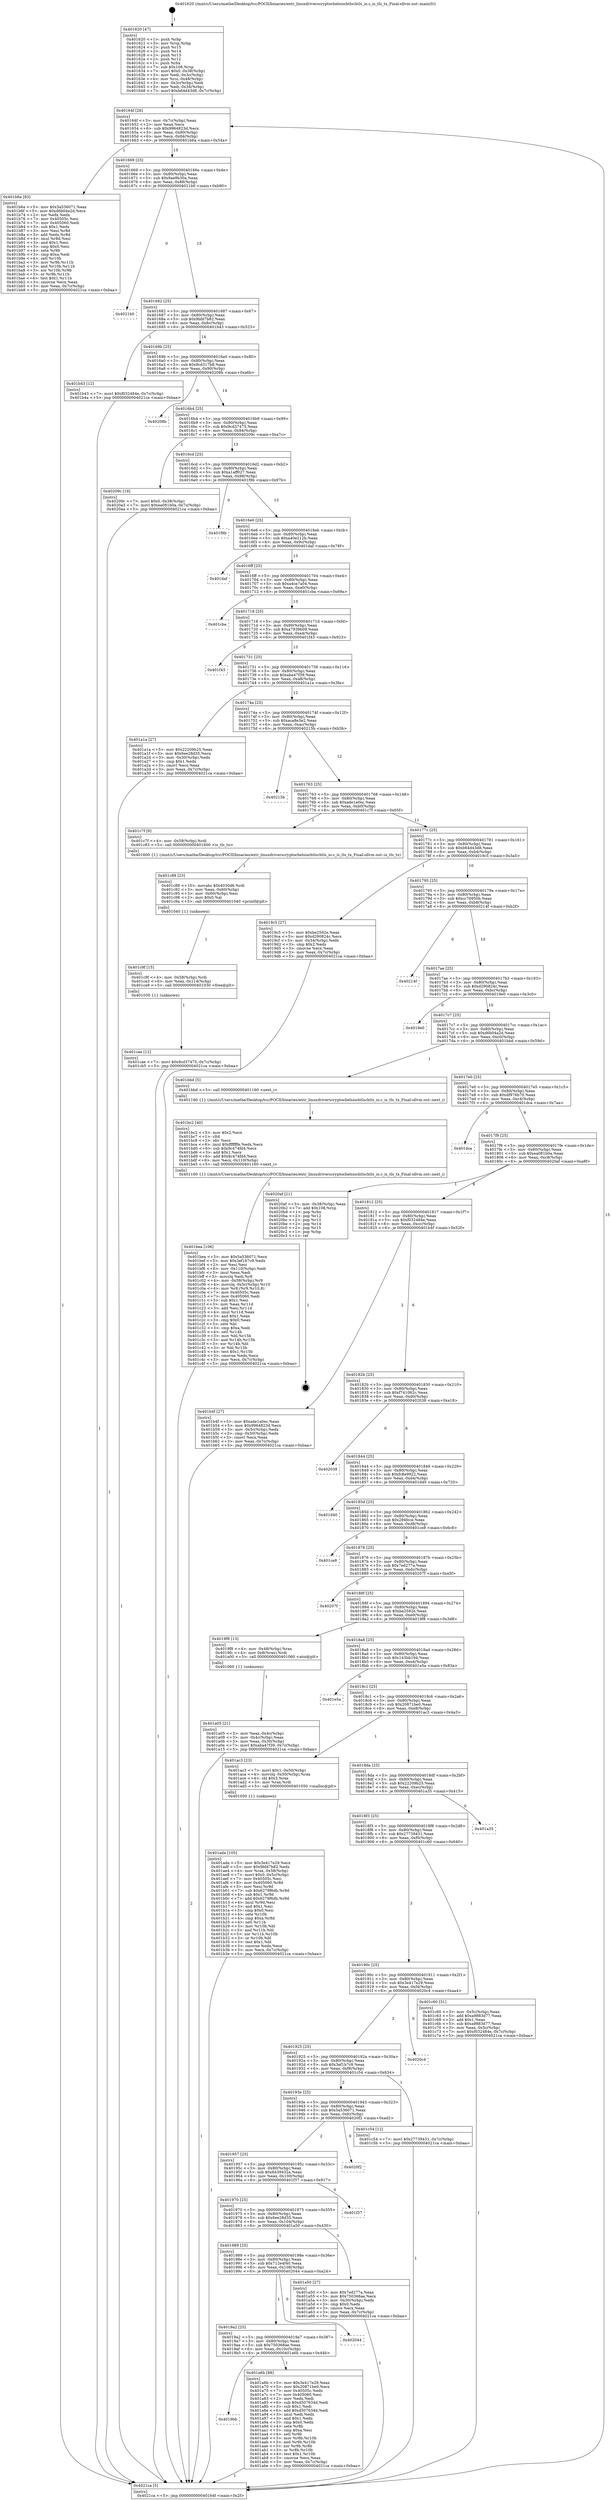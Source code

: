 digraph "0x401620" {
  label = "0x401620 (/mnt/c/Users/mathe/Desktop/tcc/POCII/binaries/extr_linuxdriverscryptochelsiochtlschtls_io.c_is_tls_tx_Final-ollvm.out::main(0))"
  labelloc = "t"
  node[shape=record]

  Entry [label="",width=0.3,height=0.3,shape=circle,fillcolor=black,style=filled]
  "0x40164f" [label="{
     0x40164f [26]\l
     | [instrs]\l
     &nbsp;&nbsp;0x40164f \<+3\>: mov -0x7c(%rbp),%eax\l
     &nbsp;&nbsp;0x401652 \<+2\>: mov %eax,%ecx\l
     &nbsp;&nbsp;0x401654 \<+6\>: sub $0x9964823d,%ecx\l
     &nbsp;&nbsp;0x40165a \<+3\>: mov %eax,-0x80(%rbp)\l
     &nbsp;&nbsp;0x40165d \<+6\>: mov %ecx,-0x84(%rbp)\l
     &nbsp;&nbsp;0x401663 \<+6\>: je 0000000000401b6a \<main+0x54a\>\l
  }"]
  "0x401b6a" [label="{
     0x401b6a [83]\l
     | [instrs]\l
     &nbsp;&nbsp;0x401b6a \<+5\>: mov $0x5a536071,%eax\l
     &nbsp;&nbsp;0x401b6f \<+5\>: mov $0xd6b04a2d,%ecx\l
     &nbsp;&nbsp;0x401b74 \<+2\>: xor %edx,%edx\l
     &nbsp;&nbsp;0x401b76 \<+7\>: mov 0x40505c,%esi\l
     &nbsp;&nbsp;0x401b7d \<+7\>: mov 0x405060,%edi\l
     &nbsp;&nbsp;0x401b84 \<+3\>: sub $0x1,%edx\l
     &nbsp;&nbsp;0x401b87 \<+3\>: mov %esi,%r8d\l
     &nbsp;&nbsp;0x401b8a \<+3\>: add %edx,%r8d\l
     &nbsp;&nbsp;0x401b8d \<+4\>: imul %r8d,%esi\l
     &nbsp;&nbsp;0x401b91 \<+3\>: and $0x1,%esi\l
     &nbsp;&nbsp;0x401b94 \<+3\>: cmp $0x0,%esi\l
     &nbsp;&nbsp;0x401b97 \<+4\>: sete %r9b\l
     &nbsp;&nbsp;0x401b9b \<+3\>: cmp $0xa,%edi\l
     &nbsp;&nbsp;0x401b9e \<+4\>: setl %r10b\l
     &nbsp;&nbsp;0x401ba2 \<+3\>: mov %r9b,%r11b\l
     &nbsp;&nbsp;0x401ba5 \<+3\>: and %r10b,%r11b\l
     &nbsp;&nbsp;0x401ba8 \<+3\>: xor %r10b,%r9b\l
     &nbsp;&nbsp;0x401bab \<+3\>: or %r9b,%r11b\l
     &nbsp;&nbsp;0x401bae \<+4\>: test $0x1,%r11b\l
     &nbsp;&nbsp;0x401bb2 \<+3\>: cmovne %ecx,%eax\l
     &nbsp;&nbsp;0x401bb5 \<+3\>: mov %eax,-0x7c(%rbp)\l
     &nbsp;&nbsp;0x401bb8 \<+5\>: jmp 00000000004021ca \<main+0xbaa\>\l
  }"]
  "0x401669" [label="{
     0x401669 [25]\l
     | [instrs]\l
     &nbsp;&nbsp;0x401669 \<+5\>: jmp 000000000040166e \<main+0x4e\>\l
     &nbsp;&nbsp;0x40166e \<+3\>: mov -0x80(%rbp),%eax\l
     &nbsp;&nbsp;0x401671 \<+5\>: sub $0x9ae9b30a,%eax\l
     &nbsp;&nbsp;0x401676 \<+6\>: mov %eax,-0x88(%rbp)\l
     &nbsp;&nbsp;0x40167c \<+6\>: je 00000000004021b0 \<main+0xb90\>\l
  }"]
  Exit [label="",width=0.3,height=0.3,shape=circle,fillcolor=black,style=filled,peripheries=2]
  "0x4021b0" [label="{
     0x4021b0\l
  }", style=dashed]
  "0x401682" [label="{
     0x401682 [25]\l
     | [instrs]\l
     &nbsp;&nbsp;0x401682 \<+5\>: jmp 0000000000401687 \<main+0x67\>\l
     &nbsp;&nbsp;0x401687 \<+3\>: mov -0x80(%rbp),%eax\l
     &nbsp;&nbsp;0x40168a \<+5\>: sub $0x9bfd7b82,%eax\l
     &nbsp;&nbsp;0x40168f \<+6\>: mov %eax,-0x8c(%rbp)\l
     &nbsp;&nbsp;0x401695 \<+6\>: je 0000000000401b43 \<main+0x523\>\l
  }"]
  "0x401cae" [label="{
     0x401cae [12]\l
     | [instrs]\l
     &nbsp;&nbsp;0x401cae \<+7\>: movl $0x9cd37475,-0x7c(%rbp)\l
     &nbsp;&nbsp;0x401cb5 \<+5\>: jmp 00000000004021ca \<main+0xbaa\>\l
  }"]
  "0x401b43" [label="{
     0x401b43 [12]\l
     | [instrs]\l
     &nbsp;&nbsp;0x401b43 \<+7\>: movl $0xf032484e,-0x7c(%rbp)\l
     &nbsp;&nbsp;0x401b4a \<+5\>: jmp 00000000004021ca \<main+0xbaa\>\l
  }"]
  "0x40169b" [label="{
     0x40169b [25]\l
     | [instrs]\l
     &nbsp;&nbsp;0x40169b \<+5\>: jmp 00000000004016a0 \<main+0x80\>\l
     &nbsp;&nbsp;0x4016a0 \<+3\>: mov -0x80(%rbp),%eax\l
     &nbsp;&nbsp;0x4016a3 \<+5\>: sub $0x9cd317b8,%eax\l
     &nbsp;&nbsp;0x4016a8 \<+6\>: mov %eax,-0x90(%rbp)\l
     &nbsp;&nbsp;0x4016ae \<+6\>: je 000000000040208b \<main+0xa6b\>\l
  }"]
  "0x401c9f" [label="{
     0x401c9f [15]\l
     | [instrs]\l
     &nbsp;&nbsp;0x401c9f \<+4\>: mov -0x58(%rbp),%rdi\l
     &nbsp;&nbsp;0x401ca3 \<+6\>: mov %eax,-0x114(%rbp)\l
     &nbsp;&nbsp;0x401ca9 \<+5\>: call 0000000000401030 \<free@plt\>\l
     | [calls]\l
     &nbsp;&nbsp;0x401030 \{1\} (unknown)\l
  }"]
  "0x40208b" [label="{
     0x40208b\l
  }", style=dashed]
  "0x4016b4" [label="{
     0x4016b4 [25]\l
     | [instrs]\l
     &nbsp;&nbsp;0x4016b4 \<+5\>: jmp 00000000004016b9 \<main+0x99\>\l
     &nbsp;&nbsp;0x4016b9 \<+3\>: mov -0x80(%rbp),%eax\l
     &nbsp;&nbsp;0x4016bc \<+5\>: sub $0x9cd37475,%eax\l
     &nbsp;&nbsp;0x4016c1 \<+6\>: mov %eax,-0x94(%rbp)\l
     &nbsp;&nbsp;0x4016c7 \<+6\>: je 000000000040209c \<main+0xa7c\>\l
  }"]
  "0x401c88" [label="{
     0x401c88 [23]\l
     | [instrs]\l
     &nbsp;&nbsp;0x401c88 \<+10\>: movabs $0x4030d6,%rdi\l
     &nbsp;&nbsp;0x401c92 \<+3\>: mov %eax,-0x60(%rbp)\l
     &nbsp;&nbsp;0x401c95 \<+3\>: mov -0x60(%rbp),%esi\l
     &nbsp;&nbsp;0x401c98 \<+2\>: mov $0x0,%al\l
     &nbsp;&nbsp;0x401c9a \<+5\>: call 0000000000401040 \<printf@plt\>\l
     | [calls]\l
     &nbsp;&nbsp;0x401040 \{1\} (unknown)\l
  }"]
  "0x40209c" [label="{
     0x40209c [19]\l
     | [instrs]\l
     &nbsp;&nbsp;0x40209c \<+7\>: movl $0x0,-0x38(%rbp)\l
     &nbsp;&nbsp;0x4020a3 \<+7\>: movl $0xea081b0a,-0x7c(%rbp)\l
     &nbsp;&nbsp;0x4020aa \<+5\>: jmp 00000000004021ca \<main+0xbaa\>\l
  }"]
  "0x4016cd" [label="{
     0x4016cd [25]\l
     | [instrs]\l
     &nbsp;&nbsp;0x4016cd \<+5\>: jmp 00000000004016d2 \<main+0xb2\>\l
     &nbsp;&nbsp;0x4016d2 \<+3\>: mov -0x80(%rbp),%eax\l
     &nbsp;&nbsp;0x4016d5 \<+5\>: sub $0xa1aff027,%eax\l
     &nbsp;&nbsp;0x4016da \<+6\>: mov %eax,-0x98(%rbp)\l
     &nbsp;&nbsp;0x4016e0 \<+6\>: je 0000000000401f9b \<main+0x97b\>\l
  }"]
  "0x401bea" [label="{
     0x401bea [106]\l
     | [instrs]\l
     &nbsp;&nbsp;0x401bea \<+5\>: mov $0x5a536071,%ecx\l
     &nbsp;&nbsp;0x401bef \<+5\>: mov $0x3ef1b7c9,%edx\l
     &nbsp;&nbsp;0x401bf4 \<+2\>: xor %esi,%esi\l
     &nbsp;&nbsp;0x401bf6 \<+6\>: mov -0x110(%rbp),%edi\l
     &nbsp;&nbsp;0x401bfc \<+3\>: imul %eax,%edi\l
     &nbsp;&nbsp;0x401bff \<+3\>: movslq %edi,%r8\l
     &nbsp;&nbsp;0x401c02 \<+4\>: mov -0x58(%rbp),%r9\l
     &nbsp;&nbsp;0x401c06 \<+4\>: movslq -0x5c(%rbp),%r10\l
     &nbsp;&nbsp;0x401c0a \<+4\>: mov %r8,(%r9,%r10,8)\l
     &nbsp;&nbsp;0x401c0e \<+7\>: mov 0x40505c,%eax\l
     &nbsp;&nbsp;0x401c15 \<+7\>: mov 0x405060,%edi\l
     &nbsp;&nbsp;0x401c1c \<+3\>: sub $0x1,%esi\l
     &nbsp;&nbsp;0x401c1f \<+3\>: mov %eax,%r11d\l
     &nbsp;&nbsp;0x401c22 \<+3\>: add %esi,%r11d\l
     &nbsp;&nbsp;0x401c25 \<+4\>: imul %r11d,%eax\l
     &nbsp;&nbsp;0x401c29 \<+3\>: and $0x1,%eax\l
     &nbsp;&nbsp;0x401c2c \<+3\>: cmp $0x0,%eax\l
     &nbsp;&nbsp;0x401c2f \<+3\>: sete %bl\l
     &nbsp;&nbsp;0x401c32 \<+3\>: cmp $0xa,%edi\l
     &nbsp;&nbsp;0x401c35 \<+4\>: setl %r14b\l
     &nbsp;&nbsp;0x401c39 \<+3\>: mov %bl,%r15b\l
     &nbsp;&nbsp;0x401c3c \<+3\>: and %r14b,%r15b\l
     &nbsp;&nbsp;0x401c3f \<+3\>: xor %r14b,%bl\l
     &nbsp;&nbsp;0x401c42 \<+3\>: or %bl,%r15b\l
     &nbsp;&nbsp;0x401c45 \<+4\>: test $0x1,%r15b\l
     &nbsp;&nbsp;0x401c49 \<+3\>: cmovne %edx,%ecx\l
     &nbsp;&nbsp;0x401c4c \<+3\>: mov %ecx,-0x7c(%rbp)\l
     &nbsp;&nbsp;0x401c4f \<+5\>: jmp 00000000004021ca \<main+0xbaa\>\l
  }"]
  "0x401f9b" [label="{
     0x401f9b\l
  }", style=dashed]
  "0x4016e6" [label="{
     0x4016e6 [25]\l
     | [instrs]\l
     &nbsp;&nbsp;0x4016e6 \<+5\>: jmp 00000000004016eb \<main+0xcb\>\l
     &nbsp;&nbsp;0x4016eb \<+3\>: mov -0x80(%rbp),%eax\l
     &nbsp;&nbsp;0x4016ee \<+5\>: sub $0xa40e212b,%eax\l
     &nbsp;&nbsp;0x4016f3 \<+6\>: mov %eax,-0x9c(%rbp)\l
     &nbsp;&nbsp;0x4016f9 \<+6\>: je 0000000000401daf \<main+0x78f\>\l
  }"]
  "0x401bc2" [label="{
     0x401bc2 [40]\l
     | [instrs]\l
     &nbsp;&nbsp;0x401bc2 \<+5\>: mov $0x2,%ecx\l
     &nbsp;&nbsp;0x401bc7 \<+1\>: cltd\l
     &nbsp;&nbsp;0x401bc8 \<+2\>: idiv %ecx\l
     &nbsp;&nbsp;0x401bca \<+6\>: imul $0xfffffffe,%edx,%ecx\l
     &nbsp;&nbsp;0x401bd0 \<+6\>: sub $0x8c474fd4,%ecx\l
     &nbsp;&nbsp;0x401bd6 \<+3\>: add $0x1,%ecx\l
     &nbsp;&nbsp;0x401bd9 \<+6\>: add $0x8c474fd4,%ecx\l
     &nbsp;&nbsp;0x401bdf \<+6\>: mov %ecx,-0x110(%rbp)\l
     &nbsp;&nbsp;0x401be5 \<+5\>: call 0000000000401160 \<next_i\>\l
     | [calls]\l
     &nbsp;&nbsp;0x401160 \{1\} (/mnt/c/Users/mathe/Desktop/tcc/POCII/binaries/extr_linuxdriverscryptochelsiochtlschtls_io.c_is_tls_tx_Final-ollvm.out::next_i)\l
  }"]
  "0x401daf" [label="{
     0x401daf\l
  }", style=dashed]
  "0x4016ff" [label="{
     0x4016ff [25]\l
     | [instrs]\l
     &nbsp;&nbsp;0x4016ff \<+5\>: jmp 0000000000401704 \<main+0xe4\>\l
     &nbsp;&nbsp;0x401704 \<+3\>: mov -0x80(%rbp),%eax\l
     &nbsp;&nbsp;0x401707 \<+5\>: sub $0xa4ce7a04,%eax\l
     &nbsp;&nbsp;0x40170c \<+6\>: mov %eax,-0xa0(%rbp)\l
     &nbsp;&nbsp;0x401712 \<+6\>: je 0000000000401cba \<main+0x69a\>\l
  }"]
  "0x401ada" [label="{
     0x401ada [105]\l
     | [instrs]\l
     &nbsp;&nbsp;0x401ada \<+5\>: mov $0x3e417e29,%ecx\l
     &nbsp;&nbsp;0x401adf \<+5\>: mov $0x9bfd7b82,%edx\l
     &nbsp;&nbsp;0x401ae4 \<+4\>: mov %rax,-0x58(%rbp)\l
     &nbsp;&nbsp;0x401ae8 \<+7\>: movl $0x0,-0x5c(%rbp)\l
     &nbsp;&nbsp;0x401aef \<+7\>: mov 0x40505c,%esi\l
     &nbsp;&nbsp;0x401af6 \<+8\>: mov 0x405060,%r8d\l
     &nbsp;&nbsp;0x401afe \<+3\>: mov %esi,%r9d\l
     &nbsp;&nbsp;0x401b01 \<+7\>: sub $0x6279f6db,%r9d\l
     &nbsp;&nbsp;0x401b08 \<+4\>: sub $0x1,%r9d\l
     &nbsp;&nbsp;0x401b0c \<+7\>: add $0x6279f6db,%r9d\l
     &nbsp;&nbsp;0x401b13 \<+4\>: imul %r9d,%esi\l
     &nbsp;&nbsp;0x401b17 \<+3\>: and $0x1,%esi\l
     &nbsp;&nbsp;0x401b1a \<+3\>: cmp $0x0,%esi\l
     &nbsp;&nbsp;0x401b1d \<+4\>: sete %r10b\l
     &nbsp;&nbsp;0x401b21 \<+4\>: cmp $0xa,%r8d\l
     &nbsp;&nbsp;0x401b25 \<+4\>: setl %r11b\l
     &nbsp;&nbsp;0x401b29 \<+3\>: mov %r10b,%bl\l
     &nbsp;&nbsp;0x401b2c \<+3\>: and %r11b,%bl\l
     &nbsp;&nbsp;0x401b2f \<+3\>: xor %r11b,%r10b\l
     &nbsp;&nbsp;0x401b32 \<+3\>: or %r10b,%bl\l
     &nbsp;&nbsp;0x401b35 \<+3\>: test $0x1,%bl\l
     &nbsp;&nbsp;0x401b38 \<+3\>: cmovne %edx,%ecx\l
     &nbsp;&nbsp;0x401b3b \<+3\>: mov %ecx,-0x7c(%rbp)\l
     &nbsp;&nbsp;0x401b3e \<+5\>: jmp 00000000004021ca \<main+0xbaa\>\l
  }"]
  "0x401cba" [label="{
     0x401cba\l
  }", style=dashed]
  "0x401718" [label="{
     0x401718 [25]\l
     | [instrs]\l
     &nbsp;&nbsp;0x401718 \<+5\>: jmp 000000000040171d \<main+0xfd\>\l
     &nbsp;&nbsp;0x40171d \<+3\>: mov -0x80(%rbp),%eax\l
     &nbsp;&nbsp;0x401720 \<+5\>: sub $0xa7939b09,%eax\l
     &nbsp;&nbsp;0x401725 \<+6\>: mov %eax,-0xa4(%rbp)\l
     &nbsp;&nbsp;0x40172b \<+6\>: je 0000000000401f43 \<main+0x923\>\l
  }"]
  "0x4019bb" [label="{
     0x4019bb\l
  }", style=dashed]
  "0x401f43" [label="{
     0x401f43\l
  }", style=dashed]
  "0x401731" [label="{
     0x401731 [25]\l
     | [instrs]\l
     &nbsp;&nbsp;0x401731 \<+5\>: jmp 0000000000401736 \<main+0x116\>\l
     &nbsp;&nbsp;0x401736 \<+3\>: mov -0x80(%rbp),%eax\l
     &nbsp;&nbsp;0x401739 \<+5\>: sub $0xaba47f39,%eax\l
     &nbsp;&nbsp;0x40173e \<+6\>: mov %eax,-0xa8(%rbp)\l
     &nbsp;&nbsp;0x401744 \<+6\>: je 0000000000401a1a \<main+0x3fa\>\l
  }"]
  "0x401a6b" [label="{
     0x401a6b [88]\l
     | [instrs]\l
     &nbsp;&nbsp;0x401a6b \<+5\>: mov $0x3e417e29,%eax\l
     &nbsp;&nbsp;0x401a70 \<+5\>: mov $0x20871be0,%ecx\l
     &nbsp;&nbsp;0x401a75 \<+7\>: mov 0x40505c,%edx\l
     &nbsp;&nbsp;0x401a7c \<+7\>: mov 0x405060,%esi\l
     &nbsp;&nbsp;0x401a83 \<+2\>: mov %edx,%edi\l
     &nbsp;&nbsp;0x401a85 \<+6\>: sub $0xd507634d,%edi\l
     &nbsp;&nbsp;0x401a8b \<+3\>: sub $0x1,%edi\l
     &nbsp;&nbsp;0x401a8e \<+6\>: add $0xd507634d,%edi\l
     &nbsp;&nbsp;0x401a94 \<+3\>: imul %edi,%edx\l
     &nbsp;&nbsp;0x401a97 \<+3\>: and $0x1,%edx\l
     &nbsp;&nbsp;0x401a9a \<+3\>: cmp $0x0,%edx\l
     &nbsp;&nbsp;0x401a9d \<+4\>: sete %r8b\l
     &nbsp;&nbsp;0x401aa1 \<+3\>: cmp $0xa,%esi\l
     &nbsp;&nbsp;0x401aa4 \<+4\>: setl %r9b\l
     &nbsp;&nbsp;0x401aa8 \<+3\>: mov %r8b,%r10b\l
     &nbsp;&nbsp;0x401aab \<+3\>: and %r9b,%r10b\l
     &nbsp;&nbsp;0x401aae \<+3\>: xor %r9b,%r8b\l
     &nbsp;&nbsp;0x401ab1 \<+3\>: or %r8b,%r10b\l
     &nbsp;&nbsp;0x401ab4 \<+4\>: test $0x1,%r10b\l
     &nbsp;&nbsp;0x401ab8 \<+3\>: cmovne %ecx,%eax\l
     &nbsp;&nbsp;0x401abb \<+3\>: mov %eax,-0x7c(%rbp)\l
     &nbsp;&nbsp;0x401abe \<+5\>: jmp 00000000004021ca \<main+0xbaa\>\l
  }"]
  "0x401a1a" [label="{
     0x401a1a [27]\l
     | [instrs]\l
     &nbsp;&nbsp;0x401a1a \<+5\>: mov $0x22209b25,%eax\l
     &nbsp;&nbsp;0x401a1f \<+5\>: mov $0x6ee28d35,%ecx\l
     &nbsp;&nbsp;0x401a24 \<+3\>: mov -0x30(%rbp),%edx\l
     &nbsp;&nbsp;0x401a27 \<+3\>: cmp $0x1,%edx\l
     &nbsp;&nbsp;0x401a2a \<+3\>: cmovl %ecx,%eax\l
     &nbsp;&nbsp;0x401a2d \<+3\>: mov %eax,-0x7c(%rbp)\l
     &nbsp;&nbsp;0x401a30 \<+5\>: jmp 00000000004021ca \<main+0xbaa\>\l
  }"]
  "0x40174a" [label="{
     0x40174a [25]\l
     | [instrs]\l
     &nbsp;&nbsp;0x40174a \<+5\>: jmp 000000000040174f \<main+0x12f\>\l
     &nbsp;&nbsp;0x40174f \<+3\>: mov -0x80(%rbp),%eax\l
     &nbsp;&nbsp;0x401752 \<+5\>: sub $0xaca8e3e2,%eax\l
     &nbsp;&nbsp;0x401757 \<+6\>: mov %eax,-0xac(%rbp)\l
     &nbsp;&nbsp;0x40175d \<+6\>: je 000000000040215b \<main+0xb3b\>\l
  }"]
  "0x4019a2" [label="{
     0x4019a2 [25]\l
     | [instrs]\l
     &nbsp;&nbsp;0x4019a2 \<+5\>: jmp 00000000004019a7 \<main+0x387\>\l
     &nbsp;&nbsp;0x4019a7 \<+3\>: mov -0x80(%rbp),%eax\l
     &nbsp;&nbsp;0x4019aa \<+5\>: sub $0x750368ae,%eax\l
     &nbsp;&nbsp;0x4019af \<+6\>: mov %eax,-0x10c(%rbp)\l
     &nbsp;&nbsp;0x4019b5 \<+6\>: je 0000000000401a6b \<main+0x44b\>\l
  }"]
  "0x40215b" [label="{
     0x40215b\l
  }", style=dashed]
  "0x401763" [label="{
     0x401763 [25]\l
     | [instrs]\l
     &nbsp;&nbsp;0x401763 \<+5\>: jmp 0000000000401768 \<main+0x148\>\l
     &nbsp;&nbsp;0x401768 \<+3\>: mov -0x80(%rbp),%eax\l
     &nbsp;&nbsp;0x40176b \<+5\>: sub $0xade1a0ec,%eax\l
     &nbsp;&nbsp;0x401770 \<+6\>: mov %eax,-0xb0(%rbp)\l
     &nbsp;&nbsp;0x401776 \<+6\>: je 0000000000401c7f \<main+0x65f\>\l
  }"]
  "0x402044" [label="{
     0x402044\l
  }", style=dashed]
  "0x401c7f" [label="{
     0x401c7f [9]\l
     | [instrs]\l
     &nbsp;&nbsp;0x401c7f \<+4\>: mov -0x58(%rbp),%rdi\l
     &nbsp;&nbsp;0x401c83 \<+5\>: call 0000000000401600 \<is_tls_tx\>\l
     | [calls]\l
     &nbsp;&nbsp;0x401600 \{1\} (/mnt/c/Users/mathe/Desktop/tcc/POCII/binaries/extr_linuxdriverscryptochelsiochtlschtls_io.c_is_tls_tx_Final-ollvm.out::is_tls_tx)\l
  }"]
  "0x40177c" [label="{
     0x40177c [25]\l
     | [instrs]\l
     &nbsp;&nbsp;0x40177c \<+5\>: jmp 0000000000401781 \<main+0x161\>\l
     &nbsp;&nbsp;0x401781 \<+3\>: mov -0x80(%rbp),%eax\l
     &nbsp;&nbsp;0x401784 \<+5\>: sub $0xb64d43d8,%eax\l
     &nbsp;&nbsp;0x401789 \<+6\>: mov %eax,-0xb4(%rbp)\l
     &nbsp;&nbsp;0x40178f \<+6\>: je 00000000004019c5 \<main+0x3a5\>\l
  }"]
  "0x401989" [label="{
     0x401989 [25]\l
     | [instrs]\l
     &nbsp;&nbsp;0x401989 \<+5\>: jmp 000000000040198e \<main+0x36e\>\l
     &nbsp;&nbsp;0x40198e \<+3\>: mov -0x80(%rbp),%eax\l
     &nbsp;&nbsp;0x401991 \<+5\>: sub $0x712e4f40,%eax\l
     &nbsp;&nbsp;0x401996 \<+6\>: mov %eax,-0x108(%rbp)\l
     &nbsp;&nbsp;0x40199c \<+6\>: je 0000000000402044 \<main+0xa24\>\l
  }"]
  "0x4019c5" [label="{
     0x4019c5 [27]\l
     | [instrs]\l
     &nbsp;&nbsp;0x4019c5 \<+5\>: mov $0xbe2592e,%eax\l
     &nbsp;&nbsp;0x4019ca \<+5\>: mov $0xd290824c,%ecx\l
     &nbsp;&nbsp;0x4019cf \<+3\>: mov -0x34(%rbp),%edx\l
     &nbsp;&nbsp;0x4019d2 \<+3\>: cmp $0x2,%edx\l
     &nbsp;&nbsp;0x4019d5 \<+3\>: cmovne %ecx,%eax\l
     &nbsp;&nbsp;0x4019d8 \<+3\>: mov %eax,-0x7c(%rbp)\l
     &nbsp;&nbsp;0x4019db \<+5\>: jmp 00000000004021ca \<main+0xbaa\>\l
  }"]
  "0x401795" [label="{
     0x401795 [25]\l
     | [instrs]\l
     &nbsp;&nbsp;0x401795 \<+5\>: jmp 000000000040179a \<main+0x17a\>\l
     &nbsp;&nbsp;0x40179a \<+3\>: mov -0x80(%rbp),%eax\l
     &nbsp;&nbsp;0x40179d \<+5\>: sub $0xcc76950b,%eax\l
     &nbsp;&nbsp;0x4017a2 \<+6\>: mov %eax,-0xb8(%rbp)\l
     &nbsp;&nbsp;0x4017a8 \<+6\>: je 000000000040214f \<main+0xb2f\>\l
  }"]
  "0x4021ca" [label="{
     0x4021ca [5]\l
     | [instrs]\l
     &nbsp;&nbsp;0x4021ca \<+5\>: jmp 000000000040164f \<main+0x2f\>\l
  }"]
  "0x401620" [label="{
     0x401620 [47]\l
     | [instrs]\l
     &nbsp;&nbsp;0x401620 \<+1\>: push %rbp\l
     &nbsp;&nbsp;0x401621 \<+3\>: mov %rsp,%rbp\l
     &nbsp;&nbsp;0x401624 \<+2\>: push %r15\l
     &nbsp;&nbsp;0x401626 \<+2\>: push %r14\l
     &nbsp;&nbsp;0x401628 \<+2\>: push %r13\l
     &nbsp;&nbsp;0x40162a \<+2\>: push %r12\l
     &nbsp;&nbsp;0x40162c \<+1\>: push %rbx\l
     &nbsp;&nbsp;0x40162d \<+7\>: sub $0x108,%rsp\l
     &nbsp;&nbsp;0x401634 \<+7\>: movl $0x0,-0x38(%rbp)\l
     &nbsp;&nbsp;0x40163b \<+3\>: mov %edi,-0x3c(%rbp)\l
     &nbsp;&nbsp;0x40163e \<+4\>: mov %rsi,-0x48(%rbp)\l
     &nbsp;&nbsp;0x401642 \<+3\>: mov -0x3c(%rbp),%edi\l
     &nbsp;&nbsp;0x401645 \<+3\>: mov %edi,-0x34(%rbp)\l
     &nbsp;&nbsp;0x401648 \<+7\>: movl $0xb64d43d8,-0x7c(%rbp)\l
  }"]
  "0x401a50" [label="{
     0x401a50 [27]\l
     | [instrs]\l
     &nbsp;&nbsp;0x401a50 \<+5\>: mov $0x7ed277a,%eax\l
     &nbsp;&nbsp;0x401a55 \<+5\>: mov $0x750368ae,%ecx\l
     &nbsp;&nbsp;0x401a5a \<+3\>: mov -0x30(%rbp),%edx\l
     &nbsp;&nbsp;0x401a5d \<+3\>: cmp $0x0,%edx\l
     &nbsp;&nbsp;0x401a60 \<+3\>: cmove %ecx,%eax\l
     &nbsp;&nbsp;0x401a63 \<+3\>: mov %eax,-0x7c(%rbp)\l
     &nbsp;&nbsp;0x401a66 \<+5\>: jmp 00000000004021ca \<main+0xbaa\>\l
  }"]
  "0x40214f" [label="{
     0x40214f\l
  }", style=dashed]
  "0x4017ae" [label="{
     0x4017ae [25]\l
     | [instrs]\l
     &nbsp;&nbsp;0x4017ae \<+5\>: jmp 00000000004017b3 \<main+0x193\>\l
     &nbsp;&nbsp;0x4017b3 \<+3\>: mov -0x80(%rbp),%eax\l
     &nbsp;&nbsp;0x4017b6 \<+5\>: sub $0xd290824c,%eax\l
     &nbsp;&nbsp;0x4017bb \<+6\>: mov %eax,-0xbc(%rbp)\l
     &nbsp;&nbsp;0x4017c1 \<+6\>: je 00000000004019e0 \<main+0x3c0\>\l
  }"]
  "0x401970" [label="{
     0x401970 [25]\l
     | [instrs]\l
     &nbsp;&nbsp;0x401970 \<+5\>: jmp 0000000000401975 \<main+0x355\>\l
     &nbsp;&nbsp;0x401975 \<+3\>: mov -0x80(%rbp),%eax\l
     &nbsp;&nbsp;0x401978 \<+5\>: sub $0x6ee28d35,%eax\l
     &nbsp;&nbsp;0x40197d \<+6\>: mov %eax,-0x104(%rbp)\l
     &nbsp;&nbsp;0x401983 \<+6\>: je 0000000000401a50 \<main+0x430\>\l
  }"]
  "0x4019e0" [label="{
     0x4019e0\l
  }", style=dashed]
  "0x4017c7" [label="{
     0x4017c7 [25]\l
     | [instrs]\l
     &nbsp;&nbsp;0x4017c7 \<+5\>: jmp 00000000004017cc \<main+0x1ac\>\l
     &nbsp;&nbsp;0x4017cc \<+3\>: mov -0x80(%rbp),%eax\l
     &nbsp;&nbsp;0x4017cf \<+5\>: sub $0xd6b04a2d,%eax\l
     &nbsp;&nbsp;0x4017d4 \<+6\>: mov %eax,-0xc0(%rbp)\l
     &nbsp;&nbsp;0x4017da \<+6\>: je 0000000000401bbd \<main+0x59d\>\l
  }"]
  "0x401f37" [label="{
     0x401f37\l
  }", style=dashed]
  "0x401bbd" [label="{
     0x401bbd [5]\l
     | [instrs]\l
     &nbsp;&nbsp;0x401bbd \<+5\>: call 0000000000401160 \<next_i\>\l
     | [calls]\l
     &nbsp;&nbsp;0x401160 \{1\} (/mnt/c/Users/mathe/Desktop/tcc/POCII/binaries/extr_linuxdriverscryptochelsiochtlschtls_io.c_is_tls_tx_Final-ollvm.out::next_i)\l
  }"]
  "0x4017e0" [label="{
     0x4017e0 [25]\l
     | [instrs]\l
     &nbsp;&nbsp;0x4017e0 \<+5\>: jmp 00000000004017e5 \<main+0x1c5\>\l
     &nbsp;&nbsp;0x4017e5 \<+3\>: mov -0x80(%rbp),%eax\l
     &nbsp;&nbsp;0x4017e8 \<+5\>: sub $0xdf976b70,%eax\l
     &nbsp;&nbsp;0x4017ed \<+6\>: mov %eax,-0xc4(%rbp)\l
     &nbsp;&nbsp;0x4017f3 \<+6\>: je 0000000000401dca \<main+0x7aa\>\l
  }"]
  "0x401957" [label="{
     0x401957 [25]\l
     | [instrs]\l
     &nbsp;&nbsp;0x401957 \<+5\>: jmp 000000000040195c \<main+0x33c\>\l
     &nbsp;&nbsp;0x40195c \<+3\>: mov -0x80(%rbp),%eax\l
     &nbsp;&nbsp;0x40195f \<+5\>: sub $0x6439432a,%eax\l
     &nbsp;&nbsp;0x401964 \<+6\>: mov %eax,-0x100(%rbp)\l
     &nbsp;&nbsp;0x40196a \<+6\>: je 0000000000401f37 \<main+0x917\>\l
  }"]
  "0x401dca" [label="{
     0x401dca\l
  }", style=dashed]
  "0x4017f9" [label="{
     0x4017f9 [25]\l
     | [instrs]\l
     &nbsp;&nbsp;0x4017f9 \<+5\>: jmp 00000000004017fe \<main+0x1de\>\l
     &nbsp;&nbsp;0x4017fe \<+3\>: mov -0x80(%rbp),%eax\l
     &nbsp;&nbsp;0x401801 \<+5\>: sub $0xea081b0a,%eax\l
     &nbsp;&nbsp;0x401806 \<+6\>: mov %eax,-0xc8(%rbp)\l
     &nbsp;&nbsp;0x40180c \<+6\>: je 00000000004020af \<main+0xa8f\>\l
  }"]
  "0x4020f2" [label="{
     0x4020f2\l
  }", style=dashed]
  "0x4020af" [label="{
     0x4020af [21]\l
     | [instrs]\l
     &nbsp;&nbsp;0x4020af \<+3\>: mov -0x38(%rbp),%eax\l
     &nbsp;&nbsp;0x4020b2 \<+7\>: add $0x108,%rsp\l
     &nbsp;&nbsp;0x4020b9 \<+1\>: pop %rbx\l
     &nbsp;&nbsp;0x4020ba \<+2\>: pop %r12\l
     &nbsp;&nbsp;0x4020bc \<+2\>: pop %r13\l
     &nbsp;&nbsp;0x4020be \<+2\>: pop %r14\l
     &nbsp;&nbsp;0x4020c0 \<+2\>: pop %r15\l
     &nbsp;&nbsp;0x4020c2 \<+1\>: pop %rbp\l
     &nbsp;&nbsp;0x4020c3 \<+1\>: ret\l
  }"]
  "0x401812" [label="{
     0x401812 [25]\l
     | [instrs]\l
     &nbsp;&nbsp;0x401812 \<+5\>: jmp 0000000000401817 \<main+0x1f7\>\l
     &nbsp;&nbsp;0x401817 \<+3\>: mov -0x80(%rbp),%eax\l
     &nbsp;&nbsp;0x40181a \<+5\>: sub $0xf032484e,%eax\l
     &nbsp;&nbsp;0x40181f \<+6\>: mov %eax,-0xcc(%rbp)\l
     &nbsp;&nbsp;0x401825 \<+6\>: je 0000000000401b4f \<main+0x52f\>\l
  }"]
  "0x40193e" [label="{
     0x40193e [25]\l
     | [instrs]\l
     &nbsp;&nbsp;0x40193e \<+5\>: jmp 0000000000401943 \<main+0x323\>\l
     &nbsp;&nbsp;0x401943 \<+3\>: mov -0x80(%rbp),%eax\l
     &nbsp;&nbsp;0x401946 \<+5\>: sub $0x5a536071,%eax\l
     &nbsp;&nbsp;0x40194b \<+6\>: mov %eax,-0xfc(%rbp)\l
     &nbsp;&nbsp;0x401951 \<+6\>: je 00000000004020f2 \<main+0xad2\>\l
  }"]
  "0x401b4f" [label="{
     0x401b4f [27]\l
     | [instrs]\l
     &nbsp;&nbsp;0x401b4f \<+5\>: mov $0xade1a0ec,%eax\l
     &nbsp;&nbsp;0x401b54 \<+5\>: mov $0x9964823d,%ecx\l
     &nbsp;&nbsp;0x401b59 \<+3\>: mov -0x5c(%rbp),%edx\l
     &nbsp;&nbsp;0x401b5c \<+3\>: cmp -0x50(%rbp),%edx\l
     &nbsp;&nbsp;0x401b5f \<+3\>: cmovl %ecx,%eax\l
     &nbsp;&nbsp;0x401b62 \<+3\>: mov %eax,-0x7c(%rbp)\l
     &nbsp;&nbsp;0x401b65 \<+5\>: jmp 00000000004021ca \<main+0xbaa\>\l
  }"]
  "0x40182b" [label="{
     0x40182b [25]\l
     | [instrs]\l
     &nbsp;&nbsp;0x40182b \<+5\>: jmp 0000000000401830 \<main+0x210\>\l
     &nbsp;&nbsp;0x401830 \<+3\>: mov -0x80(%rbp),%eax\l
     &nbsp;&nbsp;0x401833 \<+5\>: sub $0xf741062c,%eax\l
     &nbsp;&nbsp;0x401838 \<+6\>: mov %eax,-0xd0(%rbp)\l
     &nbsp;&nbsp;0x40183e \<+6\>: je 0000000000402038 \<main+0xa18\>\l
  }"]
  "0x401c54" [label="{
     0x401c54 [12]\l
     | [instrs]\l
     &nbsp;&nbsp;0x401c54 \<+7\>: movl $0x27739431,-0x7c(%rbp)\l
     &nbsp;&nbsp;0x401c5b \<+5\>: jmp 00000000004021ca \<main+0xbaa\>\l
  }"]
  "0x402038" [label="{
     0x402038\l
  }", style=dashed]
  "0x401844" [label="{
     0x401844 [25]\l
     | [instrs]\l
     &nbsp;&nbsp;0x401844 \<+5\>: jmp 0000000000401849 \<main+0x229\>\l
     &nbsp;&nbsp;0x401849 \<+3\>: mov -0x80(%rbp),%eax\l
     &nbsp;&nbsp;0x40184c \<+5\>: sub $0xfc8e9922,%eax\l
     &nbsp;&nbsp;0x401851 \<+6\>: mov %eax,-0xd4(%rbp)\l
     &nbsp;&nbsp;0x401857 \<+6\>: je 0000000000401d40 \<main+0x720\>\l
  }"]
  "0x401925" [label="{
     0x401925 [25]\l
     | [instrs]\l
     &nbsp;&nbsp;0x401925 \<+5\>: jmp 000000000040192a \<main+0x30a\>\l
     &nbsp;&nbsp;0x40192a \<+3\>: mov -0x80(%rbp),%eax\l
     &nbsp;&nbsp;0x40192d \<+5\>: sub $0x3ef1b7c9,%eax\l
     &nbsp;&nbsp;0x401932 \<+6\>: mov %eax,-0xf8(%rbp)\l
     &nbsp;&nbsp;0x401938 \<+6\>: je 0000000000401c54 \<main+0x634\>\l
  }"]
  "0x401d40" [label="{
     0x401d40\l
  }", style=dashed]
  "0x40185d" [label="{
     0x40185d [25]\l
     | [instrs]\l
     &nbsp;&nbsp;0x40185d \<+5\>: jmp 0000000000401862 \<main+0x242\>\l
     &nbsp;&nbsp;0x401862 \<+3\>: mov -0x80(%rbp),%eax\l
     &nbsp;&nbsp;0x401865 \<+5\>: sub $0x294fcce,%eax\l
     &nbsp;&nbsp;0x40186a \<+6\>: mov %eax,-0xd8(%rbp)\l
     &nbsp;&nbsp;0x401870 \<+6\>: je 0000000000401ce8 \<main+0x6c8\>\l
  }"]
  "0x4020c4" [label="{
     0x4020c4\l
  }", style=dashed]
  "0x401ce8" [label="{
     0x401ce8\l
  }", style=dashed]
  "0x401876" [label="{
     0x401876 [25]\l
     | [instrs]\l
     &nbsp;&nbsp;0x401876 \<+5\>: jmp 000000000040187b \<main+0x25b\>\l
     &nbsp;&nbsp;0x40187b \<+3\>: mov -0x80(%rbp),%eax\l
     &nbsp;&nbsp;0x40187e \<+5\>: sub $0x7ed277a,%eax\l
     &nbsp;&nbsp;0x401883 \<+6\>: mov %eax,-0xdc(%rbp)\l
     &nbsp;&nbsp;0x401889 \<+6\>: je 000000000040207f \<main+0xa5f\>\l
  }"]
  "0x40190c" [label="{
     0x40190c [25]\l
     | [instrs]\l
     &nbsp;&nbsp;0x40190c \<+5\>: jmp 0000000000401911 \<main+0x2f1\>\l
     &nbsp;&nbsp;0x401911 \<+3\>: mov -0x80(%rbp),%eax\l
     &nbsp;&nbsp;0x401914 \<+5\>: sub $0x3e417e29,%eax\l
     &nbsp;&nbsp;0x401919 \<+6\>: mov %eax,-0xf4(%rbp)\l
     &nbsp;&nbsp;0x40191f \<+6\>: je 00000000004020c4 \<main+0xaa4\>\l
  }"]
  "0x40207f" [label="{
     0x40207f\l
  }", style=dashed]
  "0x40188f" [label="{
     0x40188f [25]\l
     | [instrs]\l
     &nbsp;&nbsp;0x40188f \<+5\>: jmp 0000000000401894 \<main+0x274\>\l
     &nbsp;&nbsp;0x401894 \<+3\>: mov -0x80(%rbp),%eax\l
     &nbsp;&nbsp;0x401897 \<+5\>: sub $0xbe2592e,%eax\l
     &nbsp;&nbsp;0x40189c \<+6\>: mov %eax,-0xe0(%rbp)\l
     &nbsp;&nbsp;0x4018a2 \<+6\>: je 00000000004019f8 \<main+0x3d8\>\l
  }"]
  "0x401c60" [label="{
     0x401c60 [31]\l
     | [instrs]\l
     &nbsp;&nbsp;0x401c60 \<+3\>: mov -0x5c(%rbp),%eax\l
     &nbsp;&nbsp;0x401c63 \<+5\>: add $0xa9883d77,%eax\l
     &nbsp;&nbsp;0x401c68 \<+3\>: add $0x1,%eax\l
     &nbsp;&nbsp;0x401c6b \<+5\>: sub $0xa9883d77,%eax\l
     &nbsp;&nbsp;0x401c70 \<+3\>: mov %eax,-0x5c(%rbp)\l
     &nbsp;&nbsp;0x401c73 \<+7\>: movl $0xf032484e,-0x7c(%rbp)\l
     &nbsp;&nbsp;0x401c7a \<+5\>: jmp 00000000004021ca \<main+0xbaa\>\l
  }"]
  "0x4019f8" [label="{
     0x4019f8 [13]\l
     | [instrs]\l
     &nbsp;&nbsp;0x4019f8 \<+4\>: mov -0x48(%rbp),%rax\l
     &nbsp;&nbsp;0x4019fc \<+4\>: mov 0x8(%rax),%rdi\l
     &nbsp;&nbsp;0x401a00 \<+5\>: call 0000000000401060 \<atoi@plt\>\l
     | [calls]\l
     &nbsp;&nbsp;0x401060 \{1\} (unknown)\l
  }"]
  "0x4018a8" [label="{
     0x4018a8 [25]\l
     | [instrs]\l
     &nbsp;&nbsp;0x4018a8 \<+5\>: jmp 00000000004018ad \<main+0x28d\>\l
     &nbsp;&nbsp;0x4018ad \<+3\>: mov -0x80(%rbp),%eax\l
     &nbsp;&nbsp;0x4018b0 \<+5\>: sub $0x143bb194,%eax\l
     &nbsp;&nbsp;0x4018b5 \<+6\>: mov %eax,-0xe4(%rbp)\l
     &nbsp;&nbsp;0x4018bb \<+6\>: je 0000000000401e5a \<main+0x83a\>\l
  }"]
  "0x401a05" [label="{
     0x401a05 [21]\l
     | [instrs]\l
     &nbsp;&nbsp;0x401a05 \<+3\>: mov %eax,-0x4c(%rbp)\l
     &nbsp;&nbsp;0x401a08 \<+3\>: mov -0x4c(%rbp),%eax\l
     &nbsp;&nbsp;0x401a0b \<+3\>: mov %eax,-0x30(%rbp)\l
     &nbsp;&nbsp;0x401a0e \<+7\>: movl $0xaba47f39,-0x7c(%rbp)\l
     &nbsp;&nbsp;0x401a15 \<+5\>: jmp 00000000004021ca \<main+0xbaa\>\l
  }"]
  "0x4018f3" [label="{
     0x4018f3 [25]\l
     | [instrs]\l
     &nbsp;&nbsp;0x4018f3 \<+5\>: jmp 00000000004018f8 \<main+0x2d8\>\l
     &nbsp;&nbsp;0x4018f8 \<+3\>: mov -0x80(%rbp),%eax\l
     &nbsp;&nbsp;0x4018fb \<+5\>: sub $0x27739431,%eax\l
     &nbsp;&nbsp;0x401900 \<+6\>: mov %eax,-0xf0(%rbp)\l
     &nbsp;&nbsp;0x401906 \<+6\>: je 0000000000401c60 \<main+0x640\>\l
  }"]
  "0x401e5a" [label="{
     0x401e5a\l
  }", style=dashed]
  "0x4018c1" [label="{
     0x4018c1 [25]\l
     | [instrs]\l
     &nbsp;&nbsp;0x4018c1 \<+5\>: jmp 00000000004018c6 \<main+0x2a6\>\l
     &nbsp;&nbsp;0x4018c6 \<+3\>: mov -0x80(%rbp),%eax\l
     &nbsp;&nbsp;0x4018c9 \<+5\>: sub $0x20871be0,%eax\l
     &nbsp;&nbsp;0x4018ce \<+6\>: mov %eax,-0xe8(%rbp)\l
     &nbsp;&nbsp;0x4018d4 \<+6\>: je 0000000000401ac3 \<main+0x4a3\>\l
  }"]
  "0x401a35" [label="{
     0x401a35\l
  }", style=dashed]
  "0x401ac3" [label="{
     0x401ac3 [23]\l
     | [instrs]\l
     &nbsp;&nbsp;0x401ac3 \<+7\>: movl $0x1,-0x50(%rbp)\l
     &nbsp;&nbsp;0x401aca \<+4\>: movslq -0x50(%rbp),%rax\l
     &nbsp;&nbsp;0x401ace \<+4\>: shl $0x3,%rax\l
     &nbsp;&nbsp;0x401ad2 \<+3\>: mov %rax,%rdi\l
     &nbsp;&nbsp;0x401ad5 \<+5\>: call 0000000000401050 \<malloc@plt\>\l
     | [calls]\l
     &nbsp;&nbsp;0x401050 \{1\} (unknown)\l
  }"]
  "0x4018da" [label="{
     0x4018da [25]\l
     | [instrs]\l
     &nbsp;&nbsp;0x4018da \<+5\>: jmp 00000000004018df \<main+0x2bf\>\l
     &nbsp;&nbsp;0x4018df \<+3\>: mov -0x80(%rbp),%eax\l
     &nbsp;&nbsp;0x4018e2 \<+5\>: sub $0x22209b25,%eax\l
     &nbsp;&nbsp;0x4018e7 \<+6\>: mov %eax,-0xec(%rbp)\l
     &nbsp;&nbsp;0x4018ed \<+6\>: je 0000000000401a35 \<main+0x415\>\l
  }"]
  Entry -> "0x401620" [label=" 1"]
  "0x40164f" -> "0x401b6a" [label=" 1"]
  "0x40164f" -> "0x401669" [label=" 15"]
  "0x4020af" -> Exit [label=" 1"]
  "0x401669" -> "0x4021b0" [label=" 0"]
  "0x401669" -> "0x401682" [label=" 15"]
  "0x40209c" -> "0x4021ca" [label=" 1"]
  "0x401682" -> "0x401b43" [label=" 1"]
  "0x401682" -> "0x40169b" [label=" 14"]
  "0x401cae" -> "0x4021ca" [label=" 1"]
  "0x40169b" -> "0x40208b" [label=" 0"]
  "0x40169b" -> "0x4016b4" [label=" 14"]
  "0x401c9f" -> "0x401cae" [label=" 1"]
  "0x4016b4" -> "0x40209c" [label=" 1"]
  "0x4016b4" -> "0x4016cd" [label=" 13"]
  "0x401c88" -> "0x401c9f" [label=" 1"]
  "0x4016cd" -> "0x401f9b" [label=" 0"]
  "0x4016cd" -> "0x4016e6" [label=" 13"]
  "0x401c7f" -> "0x401c88" [label=" 1"]
  "0x4016e6" -> "0x401daf" [label=" 0"]
  "0x4016e6" -> "0x4016ff" [label=" 13"]
  "0x401c60" -> "0x4021ca" [label=" 1"]
  "0x4016ff" -> "0x401cba" [label=" 0"]
  "0x4016ff" -> "0x401718" [label=" 13"]
  "0x401c54" -> "0x4021ca" [label=" 1"]
  "0x401718" -> "0x401f43" [label=" 0"]
  "0x401718" -> "0x401731" [label=" 13"]
  "0x401bea" -> "0x4021ca" [label=" 1"]
  "0x401731" -> "0x401a1a" [label=" 1"]
  "0x401731" -> "0x40174a" [label=" 12"]
  "0x401bc2" -> "0x401bea" [label=" 1"]
  "0x40174a" -> "0x40215b" [label=" 0"]
  "0x40174a" -> "0x401763" [label=" 12"]
  "0x401b6a" -> "0x4021ca" [label=" 1"]
  "0x401763" -> "0x401c7f" [label=" 1"]
  "0x401763" -> "0x40177c" [label=" 11"]
  "0x401b4f" -> "0x4021ca" [label=" 2"]
  "0x40177c" -> "0x4019c5" [label=" 1"]
  "0x40177c" -> "0x401795" [label=" 10"]
  "0x4019c5" -> "0x4021ca" [label=" 1"]
  "0x401620" -> "0x40164f" [label=" 1"]
  "0x4021ca" -> "0x40164f" [label=" 15"]
  "0x401ada" -> "0x4021ca" [label=" 1"]
  "0x401795" -> "0x40214f" [label=" 0"]
  "0x401795" -> "0x4017ae" [label=" 10"]
  "0x401ac3" -> "0x401ada" [label=" 1"]
  "0x4017ae" -> "0x4019e0" [label=" 0"]
  "0x4017ae" -> "0x4017c7" [label=" 10"]
  "0x4019a2" -> "0x4019bb" [label=" 0"]
  "0x4017c7" -> "0x401bbd" [label=" 1"]
  "0x4017c7" -> "0x4017e0" [label=" 9"]
  "0x4019a2" -> "0x401a6b" [label=" 1"]
  "0x4017e0" -> "0x401dca" [label=" 0"]
  "0x4017e0" -> "0x4017f9" [label=" 9"]
  "0x401989" -> "0x4019a2" [label=" 1"]
  "0x4017f9" -> "0x4020af" [label=" 1"]
  "0x4017f9" -> "0x401812" [label=" 8"]
  "0x401989" -> "0x402044" [label=" 0"]
  "0x401812" -> "0x401b4f" [label=" 2"]
  "0x401812" -> "0x40182b" [label=" 6"]
  "0x401a50" -> "0x4021ca" [label=" 1"]
  "0x40182b" -> "0x402038" [label=" 0"]
  "0x40182b" -> "0x401844" [label=" 6"]
  "0x401970" -> "0x401989" [label=" 1"]
  "0x401844" -> "0x401d40" [label=" 0"]
  "0x401844" -> "0x40185d" [label=" 6"]
  "0x401a6b" -> "0x4021ca" [label=" 1"]
  "0x40185d" -> "0x401ce8" [label=" 0"]
  "0x40185d" -> "0x401876" [label=" 6"]
  "0x401957" -> "0x401970" [label=" 2"]
  "0x401876" -> "0x40207f" [label=" 0"]
  "0x401876" -> "0x40188f" [label=" 6"]
  "0x401bbd" -> "0x401bc2" [label=" 1"]
  "0x40188f" -> "0x4019f8" [label=" 1"]
  "0x40188f" -> "0x4018a8" [label=" 5"]
  "0x4019f8" -> "0x401a05" [label=" 1"]
  "0x401a05" -> "0x4021ca" [label=" 1"]
  "0x401a1a" -> "0x4021ca" [label=" 1"]
  "0x40193e" -> "0x401957" [label=" 2"]
  "0x4018a8" -> "0x401e5a" [label=" 0"]
  "0x4018a8" -> "0x4018c1" [label=" 5"]
  "0x401b43" -> "0x4021ca" [label=" 1"]
  "0x4018c1" -> "0x401ac3" [label=" 1"]
  "0x4018c1" -> "0x4018da" [label=" 4"]
  "0x401925" -> "0x40193e" [label=" 2"]
  "0x4018da" -> "0x401a35" [label=" 0"]
  "0x4018da" -> "0x4018f3" [label=" 4"]
  "0x40193e" -> "0x4020f2" [label=" 0"]
  "0x4018f3" -> "0x401c60" [label=" 1"]
  "0x4018f3" -> "0x40190c" [label=" 3"]
  "0x401957" -> "0x401f37" [label=" 0"]
  "0x40190c" -> "0x4020c4" [label=" 0"]
  "0x40190c" -> "0x401925" [label=" 3"]
  "0x401970" -> "0x401a50" [label=" 1"]
  "0x401925" -> "0x401c54" [label=" 1"]
}
